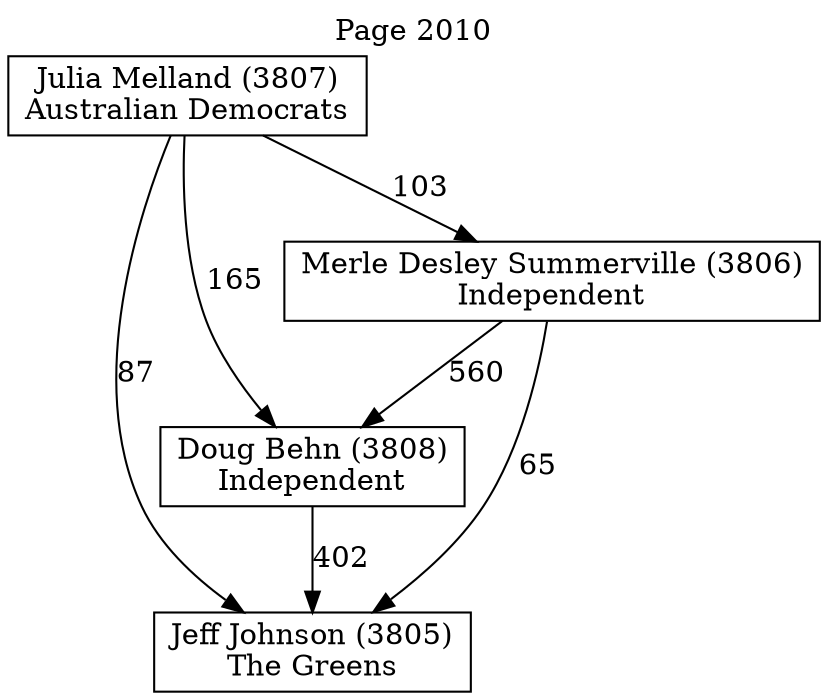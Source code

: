// House preference flow
digraph "Jeff Johnson (3805)_Page_2010" {
	graph [label="Page 2010" labelloc=t mclimit=10]
	node [shape=box]
	"Doug Behn (3808)" [label="Doug Behn (3808)
Independent"]
	"Jeff Johnson (3805)" [label="Jeff Johnson (3805)
The Greens"]
	"Julia Melland (3807)" [label="Julia Melland (3807)
Australian Democrats"]
	"Merle Desley Summerville (3806)" [label="Merle Desley Summerville (3806)
Independent"]
	"Doug Behn (3808)" -> "Jeff Johnson (3805)" [label=402]
	"Julia Melland (3807)" -> "Doug Behn (3808)" [label=165]
	"Julia Melland (3807)" -> "Jeff Johnson (3805)" [label=87]
	"Julia Melland (3807)" -> "Merle Desley Summerville (3806)" [label=103]
	"Merle Desley Summerville (3806)" -> "Doug Behn (3808)" [label=560]
	"Merle Desley Summerville (3806)" -> "Jeff Johnson (3805)" [label=65]
}
